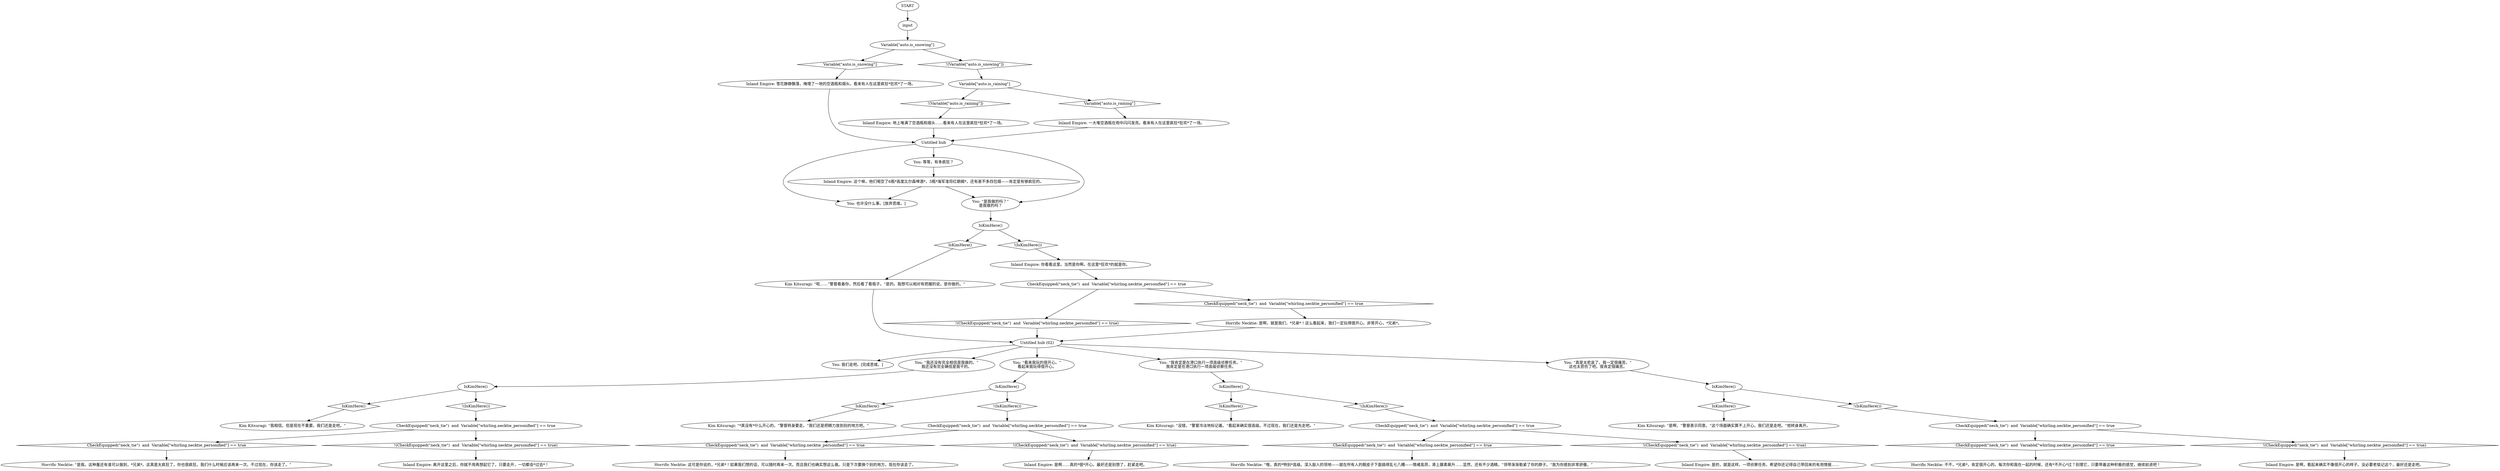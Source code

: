 # WALKWAY ORB / party scene afterthought
# Someone either had the most depressing solo-party... or there's a sequence killer on the loose.
# ==================================================
digraph G {
	  0 [label="START"];
	  1 [label="input"];
	  2 [label="You: 也许没什么事。[放弃思维。]"];
	  3 [label="Kim Kitsuragi: “呃……”警督看着你，然后看了看瓶子。“是的。我想可以相对有把握的说，是你做的。”"];
	  4 [label="Kim Kitsuragi: “我相信。但是现在不重要。我们还是走吧。”"];
	  5 [label="Kim Kitsuragi: “没错，”警督冷淡地标记着。“看起来确实很高级。不过现在，我们还是先走吧。”"];
	  6 [label="You: “是我做的吗？”\n是我做的吗？"];
	  7 [label="CheckEquipped(\"neck_tie\")  and  Variable[\"whirling.necktie_personified\"] == true"];
	  8 [label="CheckEquipped(\"neck_tie\")  and  Variable[\"whirling.necktie_personified\"] == true", shape=diamond];
	  9 [label="!(CheckEquipped(\"neck_tie\")  and  Variable[\"whirling.necktie_personified\"] == true)", shape=diamond];
	  10 [label="You: 我们走吧。[完成思维。]"];
	  11 [label="You: “我还没有完全相信是我做的。”\n我还没有完全确信是我干的。"];
	  12 [label="IsKimHere()"];
	  13 [label="IsKimHere()", shape=diamond];
	  14 [label="!(IsKimHere())", shape=diamond];
	  15 [label="CheckEquipped(\"neck_tie\")  and  Variable[\"whirling.necktie_personified\"] == true"];
	  16 [label="CheckEquipped(\"neck_tie\")  and  Variable[\"whirling.necktie_personified\"] == true", shape=diamond];
	  17 [label="!(CheckEquipped(\"neck_tie\")  and  Variable[\"whirling.necktie_personified\"] == true)", shape=diamond];
	  18 [label="Inland Empire: 是啊，看起来确实不像很开心的样子。没必要老惦记这个，最好还是走吧。"];
	  19 [label="Kim Kitsuragi: “*真没有*什么开心的。”警督转身要走。“我们还是把精力放到别的地方吧。”"];
	  20 [label="Untitled hub"];
	  21 [label="IsKimHere()"];
	  22 [label="IsKimHere()", shape=diamond];
	  23 [label="!(IsKimHere())", shape=diamond];
	  24 [label="Horrific Necktie: “哦，真的*特别*高级。深入敌人的领地——就在所有人的眼皮子下面搞得乱七八糟——情绪高昂，肾上腺素飙升……显然，还有不少酒精。”领带渐渐勒紧了你的脖子。“我为你感到非常骄傲。”"];
	  25 [label="CheckEquipped(\"neck_tie\")  and  Variable[\"whirling.necktie_personified\"] == true"];
	  26 [label="CheckEquipped(\"neck_tie\")  and  Variable[\"whirling.necktie_personified\"] == true", shape=diamond];
	  27 [label="!(CheckEquipped(\"neck_tie\")  and  Variable[\"whirling.necktie_personified\"] == true)", shape=diamond];
	  28 [label="Variable[\"auto.is_raining\"]"];
	  29 [label="Variable[\"auto.is_raining\"]", shape=diamond];
	  30 [label="!(Variable[\"auto.is_raining\"])", shape=diamond];
	  31 [label="Variable[\"auto.is_snowing\"]"];
	  32 [label="Variable[\"auto.is_snowing\"]", shape=diamond];
	  33 [label="!(Variable[\"auto.is_snowing\"])", shape=diamond];
	  34 [label="Horrific Necktie: 不不，*兄弟*，肯定很开心的。每次你和我在一起的时候，还有*不开心*过？别理它，只要带着这种积极的感觉，继续前进吧！"];
	  35 [label="Inland Empire: 地上堆满了空酒瓶和烟头……看来有人在这里疯狂*狂欢*了一场。"];
	  36 [label="Inland Empire: 是啊……真的*很*开心。最好还是别想了，赶紧走吧。"];
	  37 [label="You: “看来我玩的很开心。”\n看起来我玩得很开心。"];
	  38 [label="Horrific Necktie: “是我。这种量还有谁可以做到，*兄弟*。这真是太疯狂了。你也很疯狂。我们什么时候应该再来一次。不过现在，你该走了。”"];
	  39 [label="You: “我肯定是在港口执行一项高级侦察任务。”\n我肯定是在港口执行一项高级侦察任务。"];
	  40 [label="You: 等等，有多疯狂？"];
	  41 [label="Untitled hub (02)"];
	  43 [label="Inland Empire: 这个嘛，他们喝空了6瓶*高度比尔森啤酒*，3瓶*海军准将红朗姆*，还有差不多四包烟——肯定是有够疯狂的。"];
	  44 [label="Horrific Necktie: 是啊，就是我们，*兄弟*！这么看起来，我们一定玩得很开心。非常开心，*兄弟*。"];
	  45 [label="IsKimHere()"];
	  46 [label="IsKimHere()", shape=diamond];
	  47 [label="!(IsKimHere())", shape=diamond];
	  48 [label="Inland Empire: 离开这里之后，你就不用再想起它了。只要走开，一切都会*过去*！"];
	  49 [label="IsKimHere()"];
	  50 [label="IsKimHere()", shape=diamond];
	  51 [label="!(IsKimHere())", shape=diamond];
	  52 [label="Inland Empire: 你看看这里。当然是你啊。在这里*狂欢*的就是你。"];
	  53 [label="CheckEquipped(\"neck_tie\")  and  Variable[\"whirling.necktie_personified\"] == true"];
	  54 [label="CheckEquipped(\"neck_tie\")  and  Variable[\"whirling.necktie_personified\"] == true", shape=diamond];
	  55 [label="!(CheckEquipped(\"neck_tie\")  and  Variable[\"whirling.necktie_personified\"] == true)", shape=diamond];
	  56 [label="You: “真是太悲哀了。我一定很痛苦。”\n这也太悲伤了吧。我肯定很痛苦。"];
	  57 [label="Kim Kitsuragi: “是啊，”警督表示同意。“这个场面确实算不上开心。我们还是走吧。”他转身离开。"];
	  58 [label="CheckEquipped(\"neck_tie\")  and  Variable[\"whirling.necktie_personified\"] == true"];
	  59 [label="CheckEquipped(\"neck_tie\")  and  Variable[\"whirling.necktie_personified\"] == true", shape=diamond];
	  60 [label="!(CheckEquipped(\"neck_tie\")  and  Variable[\"whirling.necktie_personified\"] == true)", shape=diamond];
	  61 [label="IsKimHere()"];
	  62 [label="IsKimHere()", shape=diamond];
	  63 [label="!(IsKimHere())", shape=diamond];
	  64 [label="Horrific Necktie: 这可是你说的，*兄弟*！如果我们想的话，可以随时再来一次。而且我们也确实想这么做。只是下次要换个别的地方。现在你该走了。"];
	  65 [label="Inland Empire: 雪花静静飘落，掩埋了一地的空酒瓶和烟头。看来有人在这里疯狂*狂欢*了一场。"];
	  66 [label="Inland Empire: 一大堆空酒瓶在雨中闪闪发亮。看来有人在这里疯狂*狂欢*了一场。"];
	  67 [label="Inland Empire: 是的，就是这样。一项侦察任务。希望你还记得自己带回来的有用情报……"];
	  0 -> 1
	  1 -> 31
	  3 -> 41
	  6 -> 49
	  7 -> 8
	  7 -> 9
	  8 -> 34
	  9 -> 18
	  11 -> 21
	  12 -> 13
	  12 -> 14
	  13 -> 19
	  14 -> 58
	  15 -> 16
	  15 -> 17
	  16 -> 38
	  17 -> 48
	  20 -> 40
	  20 -> 2
	  20 -> 6
	  21 -> 22
	  21 -> 23
	  22 -> 4
	  23 -> 15
	  25 -> 26
	  25 -> 27
	  26 -> 24
	  27 -> 67
	  28 -> 29
	  28 -> 30
	  29 -> 66
	  30 -> 35
	  31 -> 32
	  31 -> 33
	  32 -> 65
	  33 -> 28
	  35 -> 20
	  37 -> 12
	  39 -> 61
	  40 -> 43
	  41 -> 37
	  41 -> 39
	  41 -> 10
	  41 -> 11
	  41 -> 56
	  43 -> 2
	  43 -> 6
	  44 -> 41
	  45 -> 46
	  45 -> 47
	  46 -> 57
	  47 -> 7
	  49 -> 50
	  49 -> 51
	  50 -> 3
	  51 -> 52
	  52 -> 53
	  53 -> 54
	  53 -> 55
	  54 -> 44
	  55 -> 41
	  56 -> 45
	  58 -> 59
	  58 -> 60
	  59 -> 64
	  60 -> 36
	  61 -> 62
	  61 -> 63
	  62 -> 5
	  63 -> 25
	  65 -> 20
	  66 -> 20
}

